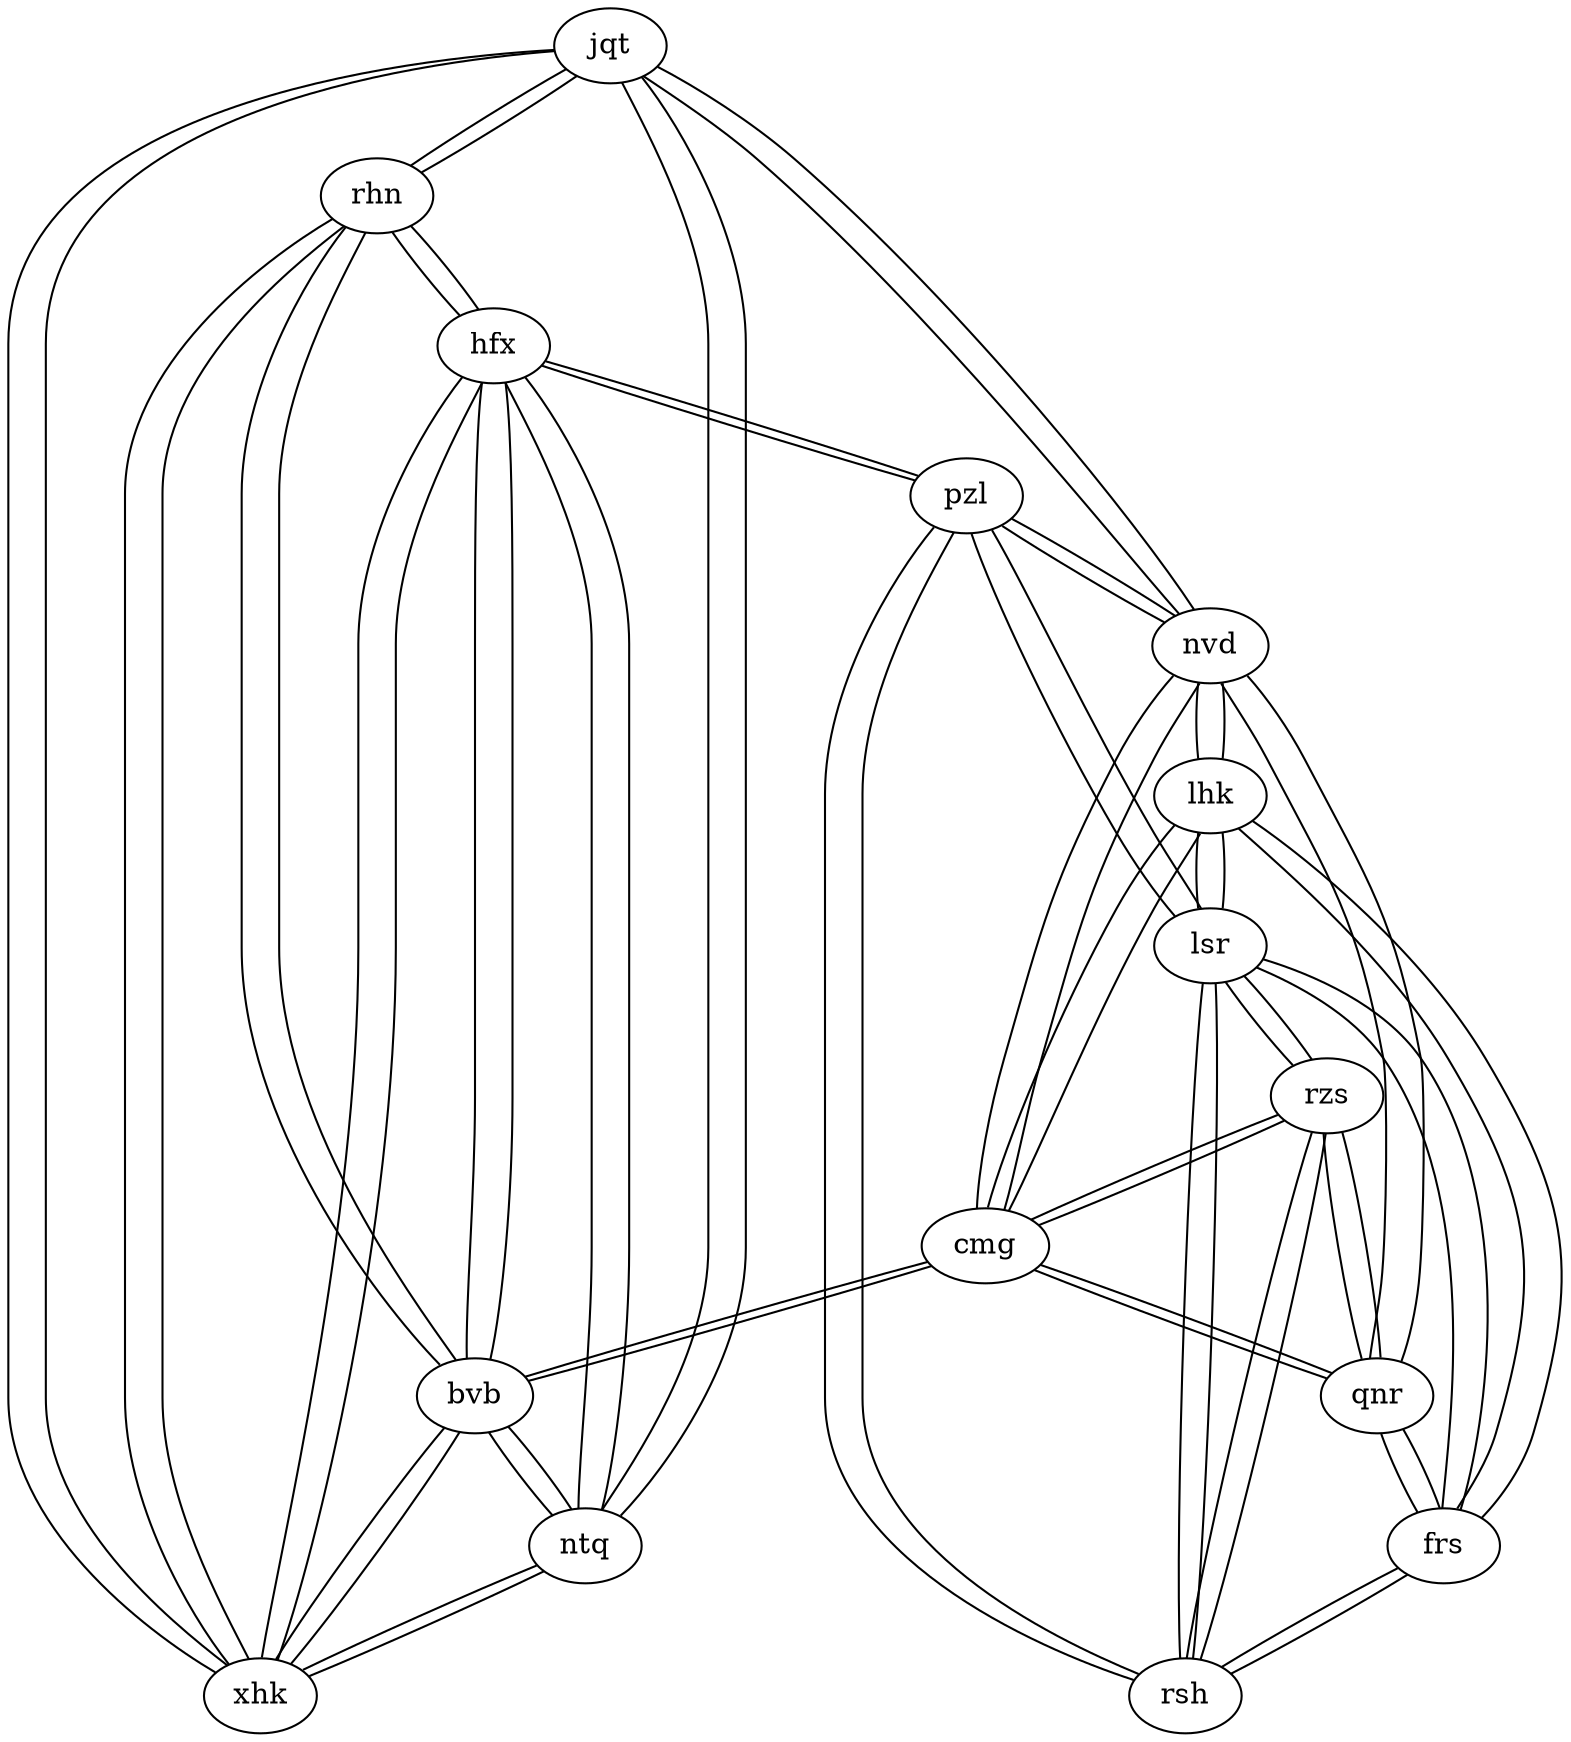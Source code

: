 graph conections {
    jqt -- rhn
    jqt -- xhk
    jqt -- nvd
    jqt -- ntq
    rhn -- jqt
    rhn -- xhk
    rhn -- bvb
    rhn -- hfx
    xhk -- jqt
    xhk -- hfx
    xhk -- rhn
    xhk -- bvb
    xhk -- ntq
    nvd -- jqt
    nvd -- cmg
    nvd -- pzl
    nvd -- qnr
    nvd -- lhk
    rsh -- frs
    rsh -- pzl
    rsh -- lsr
    rsh -- rzs
    frs -- rsh
    frs -- qnr
    frs -- lhk
    frs -- lsr
    pzl -- rsh
    pzl -- lsr
    pzl -- hfx
    pzl -- nvd
    lsr -- rsh
    lsr -- pzl
    lsr -- lhk
    lsr -- rzs
    lsr -- frs
    hfx -- xhk
    hfx -- rhn
    hfx -- bvb
    hfx -- pzl
    hfx -- ntq
    cmg -- qnr
    cmg -- nvd
    cmg -- lhk
    cmg -- bvb
    cmg -- rzs
    qnr -- cmg
    qnr -- nvd
    qnr -- rzs
    qnr -- frs
    lhk -- cmg
    lhk -- nvd
    lhk -- lsr
    lhk -- frs
    bvb -- cmg
    bvb -- rhn
    bvb -- xhk
    bvb -- hfx
    bvb -- ntq
    ntq -- jqt
    ntq -- hfx
    ntq -- bvb
    ntq -- xhk
    rzs -- qnr
    rzs -- cmg
    rzs -- lsr
    rzs -- rsh
}
